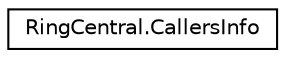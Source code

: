 digraph "Graphical Class Hierarchy"
{
 // LATEX_PDF_SIZE
  edge [fontname="Helvetica",fontsize="10",labelfontname="Helvetica",labelfontsize="10"];
  node [fontname="Helvetica",fontsize="10",shape=record];
  rankdir="LR";
  Node0 [label="RingCentral.CallersInfo",height=0.2,width=0.4,color="black", fillcolor="white", style="filled",URL="$classRingCentral_1_1CallersInfo.html",tooltip=" "];
}
